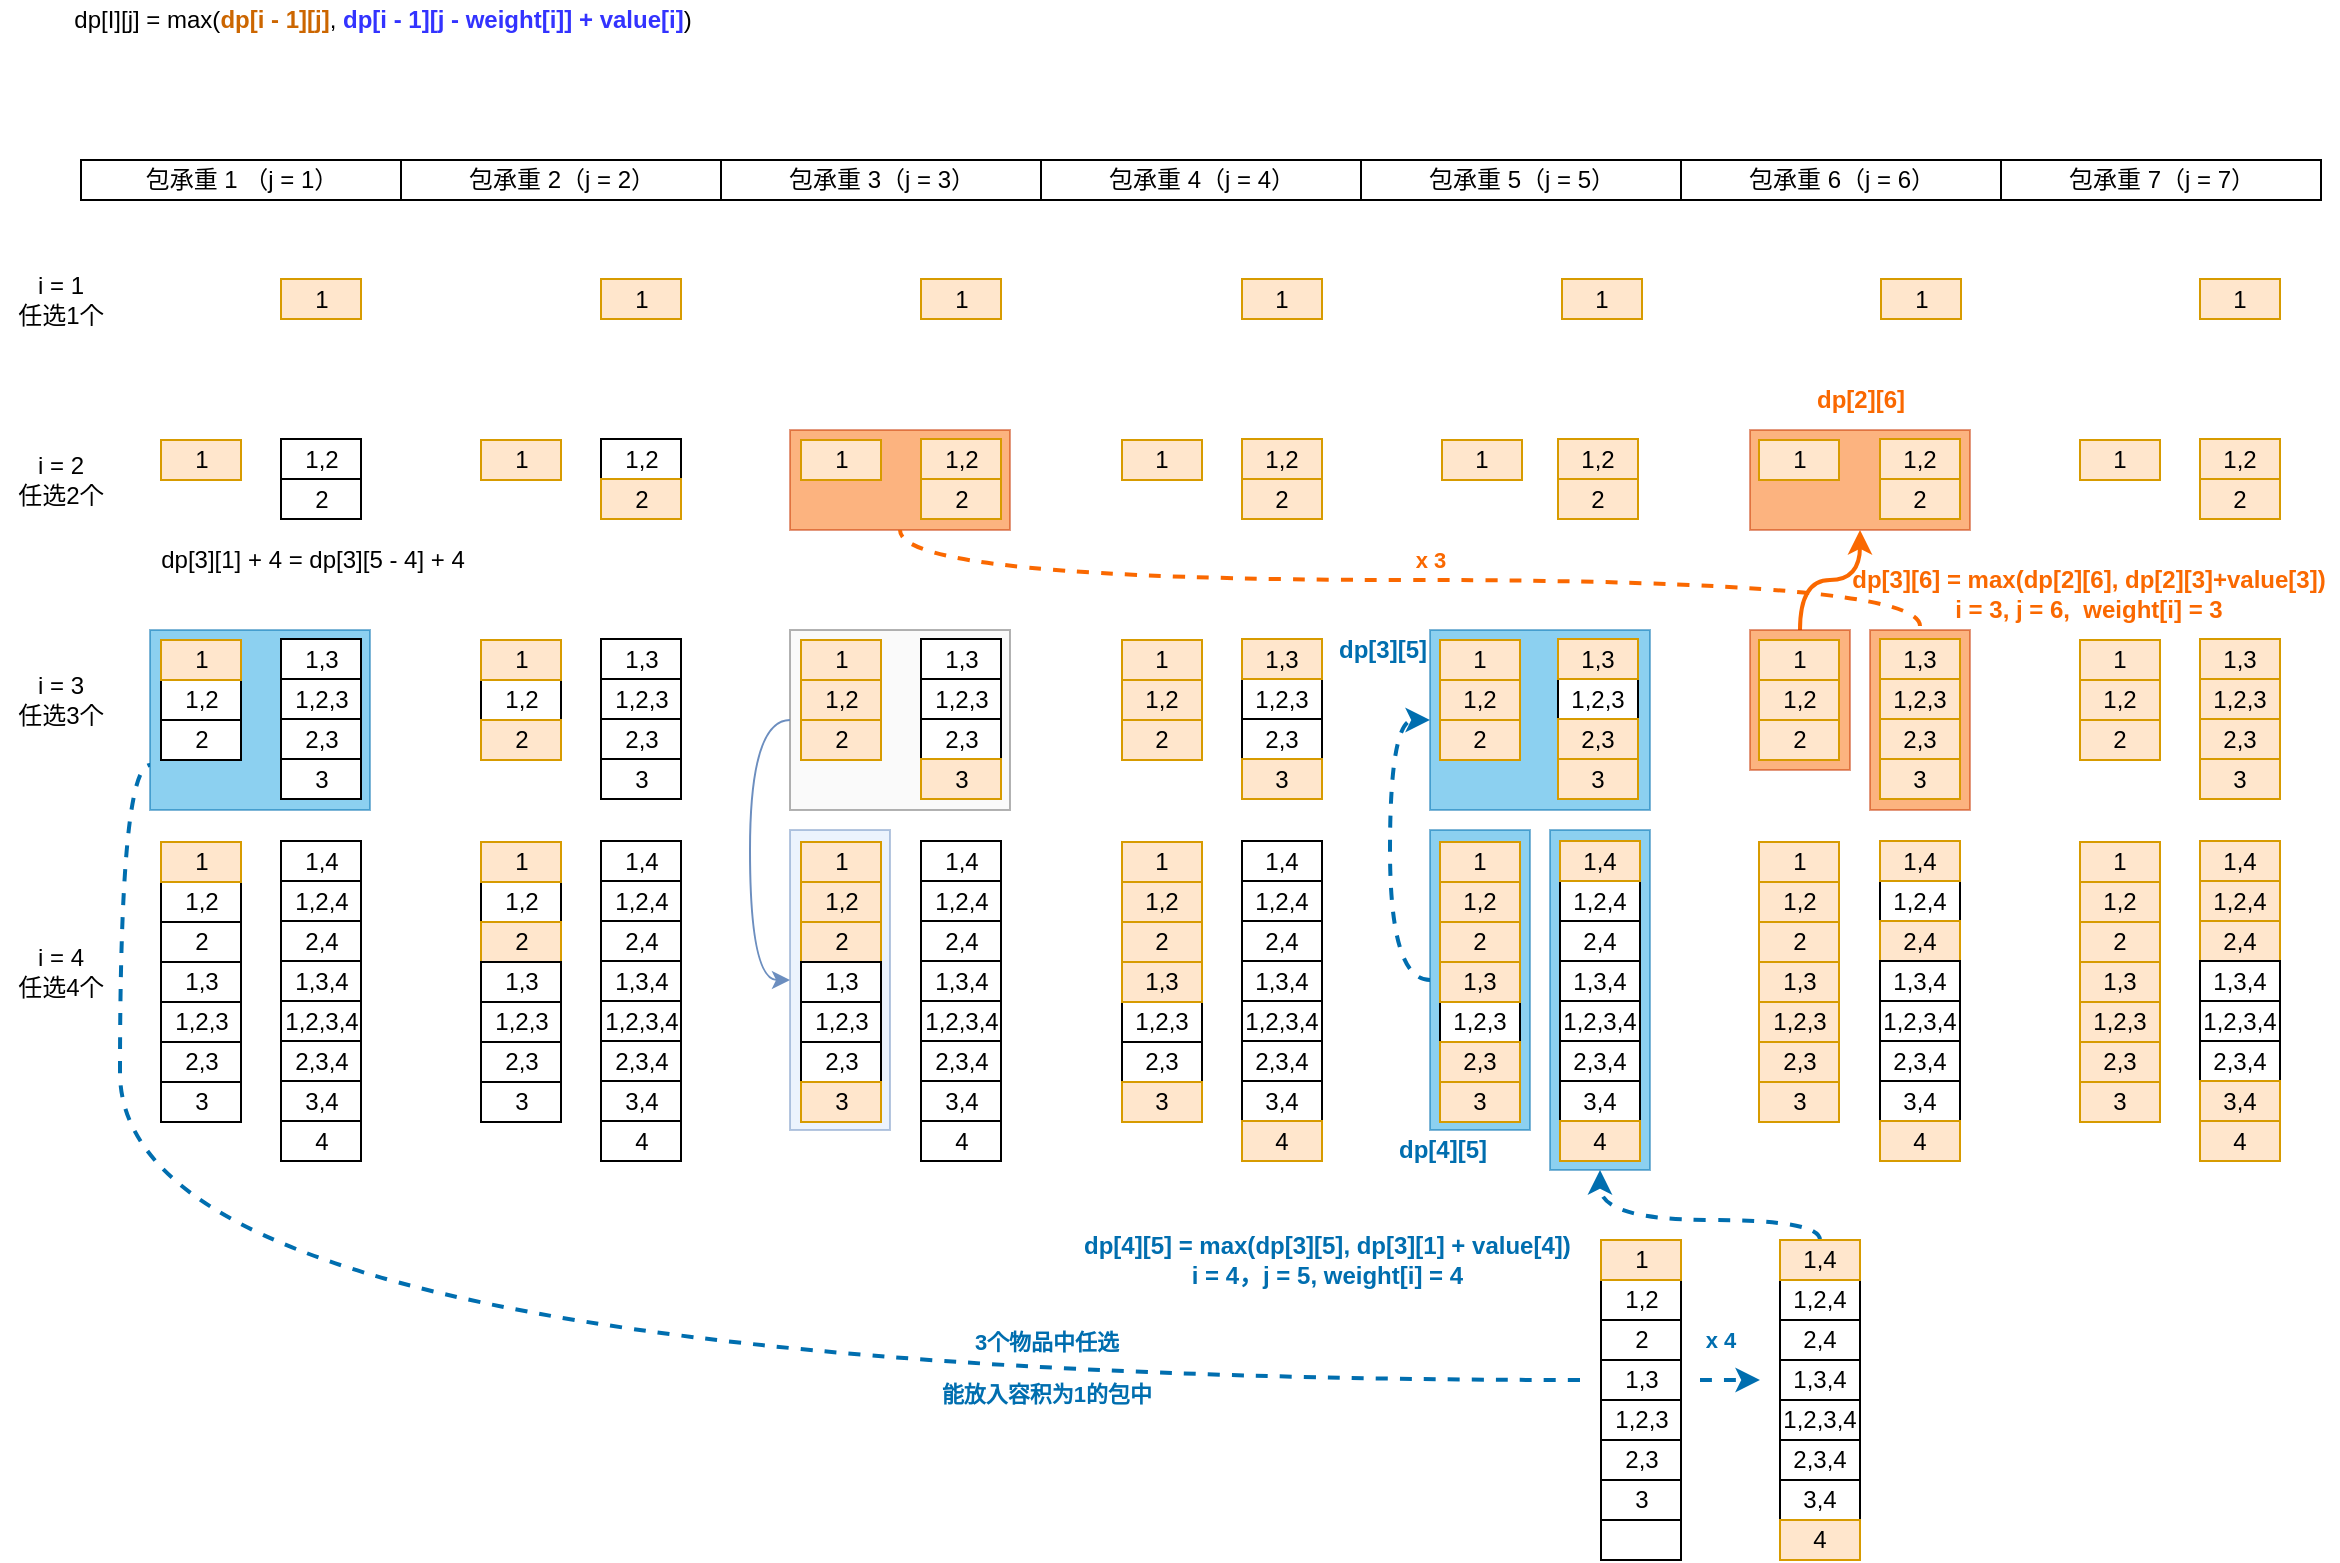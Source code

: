 <mxfile version="16.1.0" type="github">
  <diagram id="vXGA9uWDM5HRdBymqLsh" name="Page-1">
    <mxGraphModel dx="2061" dy="359" grid="1" gridSize="10" guides="1" tooltips="1" connect="1" arrows="1" fold="1" page="1" pageScale="1" pageWidth="1169" pageHeight="827" math="0" shadow="0">
      <root>
        <mxCell id="0" />
        <mxCell id="1" parent="0" />
        <mxCell id="qYEso5ZYe-UhrBeJMv3y-746" value="" style="rounded=0;whiteSpace=wrap;html=1;fillColor=#fa6800;strokeColor=#C73500;opacity=50;fontColor=#000000;" vertex="1" parent="1">
          <mxGeometry x="395" y="1055" width="110" height="50" as="geometry" />
        </mxCell>
        <mxCell id="qYEso5ZYe-UhrBeJMv3y-742" value="" style="rounded=0;whiteSpace=wrap;html=1;fillColor=#fa6800;strokeColor=#C73500;opacity=50;fontColor=#000000;" vertex="1" parent="1">
          <mxGeometry x="875" y="1055" width="110" height="50" as="geometry" />
        </mxCell>
        <mxCell id="qYEso5ZYe-UhrBeJMv3y-739" value="" style="rounded=0;whiteSpace=wrap;html=1;fillColor=#fa6800;strokeColor=#C73500;opacity=50;fontColor=#000000;" vertex="1" parent="1">
          <mxGeometry x="935" y="1155" width="50" height="90" as="geometry" />
        </mxCell>
        <mxCell id="qYEso5ZYe-UhrBeJMv3y-744" style="edgeStyle=orthogonalEdgeStyle;curved=1;rounded=0;orthogonalLoop=1;jettySize=auto;html=1;entryX=0.5;entryY=1;entryDx=0;entryDy=0;fontColor=#000000;strokeColor=#FA6800;strokeWidth=2;" edge="1" parent="1" source="qYEso5ZYe-UhrBeJMv3y-738" target="qYEso5ZYe-UhrBeJMv3y-742">
          <mxGeometry relative="1" as="geometry" />
        </mxCell>
        <mxCell id="qYEso5ZYe-UhrBeJMv3y-738" value="" style="rounded=0;whiteSpace=wrap;html=1;fillColor=#fa6800;strokeColor=#C73500;opacity=50;fontColor=#000000;" vertex="1" parent="1">
          <mxGeometry x="875" y="1155" width="50" height="70" as="geometry" />
        </mxCell>
        <mxCell id="qYEso5ZYe-UhrBeJMv3y-733" value="" style="rounded=0;whiteSpace=wrap;html=1;fillColor=#1ba1e2;strokeColor=#006EAF;opacity=50;fontColor=#ffffff;" vertex="1" parent="1">
          <mxGeometry x="75" y="1155" width="110" height="90" as="geometry" />
        </mxCell>
        <mxCell id="qYEso5ZYe-UhrBeJMv3y-732" value="" style="rounded=0;whiteSpace=wrap;html=1;fillColor=#1ba1e2;strokeColor=#006EAF;opacity=50;fontColor=#ffffff;" vertex="1" parent="1">
          <mxGeometry x="775" y="1255" width="50" height="170" as="geometry" />
        </mxCell>
        <mxCell id="qYEso5ZYe-UhrBeJMv3y-734" style="edgeStyle=orthogonalEdgeStyle;curved=1;rounded=0;orthogonalLoop=1;jettySize=auto;html=1;entryX=0;entryY=0.5;entryDx=0;entryDy=0;fontColor=#000000;strokeColor=#006EAF;exitX=0;exitY=0.5;exitDx=0;exitDy=0;strokeWidth=2;dashed=1;" edge="1" parent="1" source="qYEso5ZYe-UhrBeJMv3y-727" target="qYEso5ZYe-UhrBeJMv3y-726">
          <mxGeometry relative="1" as="geometry" />
        </mxCell>
        <mxCell id="qYEso5ZYe-UhrBeJMv3y-727" value="" style="rounded=0;whiteSpace=wrap;html=1;fillColor=#1ba1e2;strokeColor=#006EAF;opacity=50;fontColor=#ffffff;" vertex="1" parent="1">
          <mxGeometry x="715" y="1255" width="50" height="150" as="geometry" />
        </mxCell>
        <mxCell id="qYEso5ZYe-UhrBeJMv3y-726" value="" style="rounded=0;whiteSpace=wrap;html=1;fillColor=#1ba1e2;strokeColor=#006EAF;opacity=50;fontColor=#ffffff;" vertex="1" parent="1">
          <mxGeometry x="715" y="1155" width="110" height="90" as="geometry" />
        </mxCell>
        <mxCell id="qYEso5ZYe-UhrBeJMv3y-716" value="" style="rounded=0;whiteSpace=wrap;html=1;fillColor=#f5f5f5;strokeColor=#666666;opacity=50;fontColor=#333333;" vertex="1" parent="1">
          <mxGeometry x="395" y="1155" width="110" height="90" as="geometry" />
        </mxCell>
        <mxCell id="qYEso5ZYe-UhrBeJMv3y-717" value="" style="rounded=0;whiteSpace=wrap;html=1;fillColor=#dae8fc;strokeColor=#6c8ebf;opacity=50;" vertex="1" parent="1">
          <mxGeometry x="395" y="1255" width="50" height="150" as="geometry" />
        </mxCell>
        <mxCell id="qYEso5ZYe-UhrBeJMv3y-509" value="1" style="rounded=0;whiteSpace=wrap;html=1;fillColor=#ffe6cc;strokeColor=#d79b00;" vertex="1" parent="1">
          <mxGeometry x="140.5" y="979.5" width="40" height="20" as="geometry" />
        </mxCell>
        <mxCell id="qYEso5ZYe-UhrBeJMv3y-510" value="1,2" style="rounded=0;whiteSpace=wrap;html=1;" vertex="1" parent="1">
          <mxGeometry x="140.5" y="1059.5" width="40" height="20" as="geometry" />
        </mxCell>
        <mxCell id="qYEso5ZYe-UhrBeJMv3y-511" value="2" style="rounded=0;whiteSpace=wrap;html=1;" vertex="1" parent="1">
          <mxGeometry x="140.5" y="1079.5" width="40" height="20" as="geometry" />
        </mxCell>
        <mxCell id="qYEso5ZYe-UhrBeJMv3y-519" value="1" style="rounded=0;whiteSpace=wrap;html=1;fillColor=#ffe6cc;strokeColor=#d79b00;" vertex="1" parent="1">
          <mxGeometry x="80.5" y="1060" width="40" height="20" as="geometry" />
        </mxCell>
        <mxCell id="qYEso5ZYe-UhrBeJMv3y-526" value="1,2" style="rounded=0;whiteSpace=wrap;html=1;" vertex="1" parent="1">
          <mxGeometry x="80.5" y="1180" width="40" height="20" as="geometry" />
        </mxCell>
        <mxCell id="qYEso5ZYe-UhrBeJMv3y-527" value="2" style="rounded=0;whiteSpace=wrap;html=1;" vertex="1" parent="1">
          <mxGeometry x="80.5" y="1200" width="40" height="20" as="geometry" />
        </mxCell>
        <mxCell id="qYEso5ZYe-UhrBeJMv3y-528" value="1" style="rounded=0;whiteSpace=wrap;html=1;fillColor=#ffe6cc;strokeColor=#d79b00;" vertex="1" parent="1">
          <mxGeometry x="80.5" y="1160" width="40" height="20" as="geometry" />
        </mxCell>
        <mxCell id="qYEso5ZYe-UhrBeJMv3y-530" value="1,2,3" style="rounded=0;whiteSpace=wrap;html=1;" vertex="1" parent="1">
          <mxGeometry x="140.5" y="1179.5" width="40" height="20" as="geometry" />
        </mxCell>
        <mxCell id="qYEso5ZYe-UhrBeJMv3y-531" value="2,3" style="rounded=0;whiteSpace=wrap;html=1;" vertex="1" parent="1">
          <mxGeometry x="140.5" y="1199.5" width="40" height="20" as="geometry" />
        </mxCell>
        <mxCell id="qYEso5ZYe-UhrBeJMv3y-532" value="1,3" style="rounded=0;whiteSpace=wrap;html=1;" vertex="1" parent="1">
          <mxGeometry x="140.5" y="1159.5" width="40" height="20" as="geometry" />
        </mxCell>
        <mxCell id="qYEso5ZYe-UhrBeJMv3y-533" value="3" style="rounded=0;whiteSpace=wrap;html=1;" vertex="1" parent="1">
          <mxGeometry x="140.5" y="1219.5" width="40" height="20" as="geometry" />
        </mxCell>
        <mxCell id="qYEso5ZYe-UhrBeJMv3y-534" value="1,2" style="rounded=0;whiteSpace=wrap;html=1;" vertex="1" parent="1">
          <mxGeometry x="80.5" y="1281" width="40" height="20" as="geometry" />
        </mxCell>
        <mxCell id="qYEso5ZYe-UhrBeJMv3y-535" value="2" style="rounded=0;whiteSpace=wrap;html=1;" vertex="1" parent="1">
          <mxGeometry x="80.5" y="1301" width="40" height="20" as="geometry" />
        </mxCell>
        <mxCell id="qYEso5ZYe-UhrBeJMv3y-536" value="1" style="rounded=0;whiteSpace=wrap;html=1;fillColor=#ffe6cc;strokeColor=#d79b00;" vertex="1" parent="1">
          <mxGeometry x="80.5" y="1261" width="40" height="20" as="geometry" />
        </mxCell>
        <mxCell id="qYEso5ZYe-UhrBeJMv3y-537" value="1,2,3" style="rounded=0;whiteSpace=wrap;html=1;" vertex="1" parent="1">
          <mxGeometry x="80.5" y="1341" width="40" height="20" as="geometry" />
        </mxCell>
        <mxCell id="qYEso5ZYe-UhrBeJMv3y-538" value="2,3" style="rounded=0;whiteSpace=wrap;html=1;" vertex="1" parent="1">
          <mxGeometry x="80.5" y="1361" width="40" height="20" as="geometry" />
        </mxCell>
        <mxCell id="qYEso5ZYe-UhrBeJMv3y-539" value="1,3" style="rounded=0;whiteSpace=wrap;html=1;" vertex="1" parent="1">
          <mxGeometry x="80.5" y="1321" width="40" height="20" as="geometry" />
        </mxCell>
        <mxCell id="qYEso5ZYe-UhrBeJMv3y-540" value="3" style="rounded=0;whiteSpace=wrap;html=1;" vertex="1" parent="1">
          <mxGeometry x="80.5" y="1381" width="40" height="20" as="geometry" />
        </mxCell>
        <mxCell id="qYEso5ZYe-UhrBeJMv3y-541" value="1,2,4" style="rounded=0;whiteSpace=wrap;html=1;" vertex="1" parent="1">
          <mxGeometry x="140.5" y="1280.5" width="40" height="20" as="geometry" />
        </mxCell>
        <mxCell id="qYEso5ZYe-UhrBeJMv3y-542" value="2,4" style="rounded=0;whiteSpace=wrap;html=1;" vertex="1" parent="1">
          <mxGeometry x="140.5" y="1300.5" width="40" height="20" as="geometry" />
        </mxCell>
        <mxCell id="qYEso5ZYe-UhrBeJMv3y-543" value="1,4" style="rounded=0;whiteSpace=wrap;html=1;" vertex="1" parent="1">
          <mxGeometry x="140.5" y="1260.5" width="40" height="20" as="geometry" />
        </mxCell>
        <mxCell id="qYEso5ZYe-UhrBeJMv3y-544" value="1,2,3,4" style="rounded=0;whiteSpace=wrap;html=1;" vertex="1" parent="1">
          <mxGeometry x="140.5" y="1340.5" width="40" height="20" as="geometry" />
        </mxCell>
        <mxCell id="qYEso5ZYe-UhrBeJMv3y-545" value="2,3,4" style="rounded=0;whiteSpace=wrap;html=1;" vertex="1" parent="1">
          <mxGeometry x="140.5" y="1360.5" width="40" height="20" as="geometry" />
        </mxCell>
        <mxCell id="qYEso5ZYe-UhrBeJMv3y-546" value="1,3,4" style="rounded=0;whiteSpace=wrap;html=1;" vertex="1" parent="1">
          <mxGeometry x="140.5" y="1320.5" width="40" height="20" as="geometry" />
        </mxCell>
        <mxCell id="qYEso5ZYe-UhrBeJMv3y-547" value="3,4" style="rounded=0;whiteSpace=wrap;html=1;" vertex="1" parent="1">
          <mxGeometry x="140.5" y="1380.5" width="40" height="20" as="geometry" />
        </mxCell>
        <mxCell id="qYEso5ZYe-UhrBeJMv3y-548" value="4" style="rounded=0;whiteSpace=wrap;html=1;" vertex="1" parent="1">
          <mxGeometry x="140.5" y="1400.5" width="40" height="20" as="geometry" />
        </mxCell>
        <mxCell id="qYEso5ZYe-UhrBeJMv3y-549" value="1" style="rounded=0;whiteSpace=wrap;html=1;fillColor=#ffe6cc;strokeColor=#d79b00;" vertex="1" parent="1">
          <mxGeometry x="300.5" y="979.5" width="40" height="20" as="geometry" />
        </mxCell>
        <mxCell id="qYEso5ZYe-UhrBeJMv3y-550" value="1,2" style="rounded=0;whiteSpace=wrap;html=1;" vertex="1" parent="1">
          <mxGeometry x="300.5" y="1059.5" width="40" height="20" as="geometry" />
        </mxCell>
        <mxCell id="qYEso5ZYe-UhrBeJMv3y-551" value="2" style="rounded=0;whiteSpace=wrap;html=1;fillColor=#ffe6cc;strokeColor=#d79b00;" vertex="1" parent="1">
          <mxGeometry x="300.5" y="1079.5" width="40" height="20" as="geometry" />
        </mxCell>
        <mxCell id="qYEso5ZYe-UhrBeJMv3y-552" value="1" style="rounded=0;whiteSpace=wrap;html=1;fillColor=#ffe6cc;strokeColor=#d79b00;" vertex="1" parent="1">
          <mxGeometry x="240.5" y="1060" width="40" height="20" as="geometry" />
        </mxCell>
        <mxCell id="qYEso5ZYe-UhrBeJMv3y-553" value="1,2" style="rounded=0;whiteSpace=wrap;html=1;" vertex="1" parent="1">
          <mxGeometry x="240.5" y="1180" width="40" height="20" as="geometry" />
        </mxCell>
        <mxCell id="qYEso5ZYe-UhrBeJMv3y-554" value="2" style="rounded=0;whiteSpace=wrap;html=1;fillColor=#ffe6cc;strokeColor=#d79b00;" vertex="1" parent="1">
          <mxGeometry x="240.5" y="1200" width="40" height="20" as="geometry" />
        </mxCell>
        <mxCell id="qYEso5ZYe-UhrBeJMv3y-555" value="1" style="rounded=0;whiteSpace=wrap;html=1;fillColor=#ffe6cc;strokeColor=#d79b00;" vertex="1" parent="1">
          <mxGeometry x="240.5" y="1160" width="40" height="20" as="geometry" />
        </mxCell>
        <mxCell id="qYEso5ZYe-UhrBeJMv3y-556" value="1,2,3" style="rounded=0;whiteSpace=wrap;html=1;" vertex="1" parent="1">
          <mxGeometry x="300.5" y="1179.5" width="40" height="20" as="geometry" />
        </mxCell>
        <mxCell id="qYEso5ZYe-UhrBeJMv3y-557" value="2,3" style="rounded=0;whiteSpace=wrap;html=1;" vertex="1" parent="1">
          <mxGeometry x="300.5" y="1199.5" width="40" height="20" as="geometry" />
        </mxCell>
        <mxCell id="qYEso5ZYe-UhrBeJMv3y-558" value="1,3" style="rounded=0;whiteSpace=wrap;html=1;" vertex="1" parent="1">
          <mxGeometry x="300.5" y="1159.5" width="40" height="20" as="geometry" />
        </mxCell>
        <mxCell id="qYEso5ZYe-UhrBeJMv3y-559" value="3" style="rounded=0;whiteSpace=wrap;html=1;" vertex="1" parent="1">
          <mxGeometry x="300.5" y="1219.5" width="40" height="20" as="geometry" />
        </mxCell>
        <mxCell id="qYEso5ZYe-UhrBeJMv3y-560" value="1,2" style="rounded=0;whiteSpace=wrap;html=1;" vertex="1" parent="1">
          <mxGeometry x="240.5" y="1281" width="40" height="20" as="geometry" />
        </mxCell>
        <mxCell id="qYEso5ZYe-UhrBeJMv3y-561" value="2" style="rounded=0;whiteSpace=wrap;html=1;fillColor=#ffe6cc;strokeColor=#d79b00;" vertex="1" parent="1">
          <mxGeometry x="240.5" y="1301" width="40" height="20" as="geometry" />
        </mxCell>
        <mxCell id="qYEso5ZYe-UhrBeJMv3y-562" value="1" style="rounded=0;whiteSpace=wrap;html=1;fillColor=#ffe6cc;strokeColor=#d79b00;" vertex="1" parent="1">
          <mxGeometry x="240.5" y="1261" width="40" height="20" as="geometry" />
        </mxCell>
        <mxCell id="qYEso5ZYe-UhrBeJMv3y-563" value="1,2,3" style="rounded=0;whiteSpace=wrap;html=1;" vertex="1" parent="1">
          <mxGeometry x="240.5" y="1341" width="40" height="20" as="geometry" />
        </mxCell>
        <mxCell id="qYEso5ZYe-UhrBeJMv3y-564" value="2,3" style="rounded=0;whiteSpace=wrap;html=1;" vertex="1" parent="1">
          <mxGeometry x="240.5" y="1361" width="40" height="20" as="geometry" />
        </mxCell>
        <mxCell id="qYEso5ZYe-UhrBeJMv3y-565" value="1,3" style="rounded=0;whiteSpace=wrap;html=1;" vertex="1" parent="1">
          <mxGeometry x="240.5" y="1321" width="40" height="20" as="geometry" />
        </mxCell>
        <mxCell id="qYEso5ZYe-UhrBeJMv3y-566" value="3" style="rounded=0;whiteSpace=wrap;html=1;" vertex="1" parent="1">
          <mxGeometry x="240.5" y="1381" width="40" height="20" as="geometry" />
        </mxCell>
        <mxCell id="qYEso5ZYe-UhrBeJMv3y-567" value="1,2,4" style="rounded=0;whiteSpace=wrap;html=1;" vertex="1" parent="1">
          <mxGeometry x="300.5" y="1280.5" width="40" height="20" as="geometry" />
        </mxCell>
        <mxCell id="qYEso5ZYe-UhrBeJMv3y-568" value="2,4" style="rounded=0;whiteSpace=wrap;html=1;" vertex="1" parent="1">
          <mxGeometry x="300.5" y="1300.5" width="40" height="20" as="geometry" />
        </mxCell>
        <mxCell id="qYEso5ZYe-UhrBeJMv3y-569" value="1,4" style="rounded=0;whiteSpace=wrap;html=1;" vertex="1" parent="1">
          <mxGeometry x="300.5" y="1260.5" width="40" height="20" as="geometry" />
        </mxCell>
        <mxCell id="qYEso5ZYe-UhrBeJMv3y-570" value="1,2,3,4" style="rounded=0;whiteSpace=wrap;html=1;" vertex="1" parent="1">
          <mxGeometry x="300.5" y="1340.5" width="40" height="20" as="geometry" />
        </mxCell>
        <mxCell id="qYEso5ZYe-UhrBeJMv3y-571" value="2,3,4" style="rounded=0;whiteSpace=wrap;html=1;" vertex="1" parent="1">
          <mxGeometry x="300.5" y="1360.5" width="40" height="20" as="geometry" />
        </mxCell>
        <mxCell id="qYEso5ZYe-UhrBeJMv3y-572" value="1,3,4" style="rounded=0;whiteSpace=wrap;html=1;" vertex="1" parent="1">
          <mxGeometry x="300.5" y="1320.5" width="40" height="20" as="geometry" />
        </mxCell>
        <mxCell id="qYEso5ZYe-UhrBeJMv3y-573" value="3,4" style="rounded=0;whiteSpace=wrap;html=1;" vertex="1" parent="1">
          <mxGeometry x="300.5" y="1380.5" width="40" height="20" as="geometry" />
        </mxCell>
        <mxCell id="qYEso5ZYe-UhrBeJMv3y-574" value="4" style="rounded=0;whiteSpace=wrap;html=1;" vertex="1" parent="1">
          <mxGeometry x="300.5" y="1400.5" width="40" height="20" as="geometry" />
        </mxCell>
        <mxCell id="qYEso5ZYe-UhrBeJMv3y-575" value="1" style="rounded=0;whiteSpace=wrap;html=1;fillColor=#ffe6cc;strokeColor=#d79b00;" vertex="1" parent="1">
          <mxGeometry x="460.5" y="979.5" width="40" height="20" as="geometry" />
        </mxCell>
        <mxCell id="qYEso5ZYe-UhrBeJMv3y-576" value="1,2" style="rounded=0;whiteSpace=wrap;html=1;fillColor=#ffe6cc;strokeColor=#d79b00;" vertex="1" parent="1">
          <mxGeometry x="460.5" y="1059.5" width="40" height="20" as="geometry" />
        </mxCell>
        <mxCell id="qYEso5ZYe-UhrBeJMv3y-577" value="2" style="rounded=0;whiteSpace=wrap;html=1;fillColor=#ffe6cc;strokeColor=#d79b00;" vertex="1" parent="1">
          <mxGeometry x="460.5" y="1079.5" width="40" height="20" as="geometry" />
        </mxCell>
        <mxCell id="qYEso5ZYe-UhrBeJMv3y-578" value="1" style="rounded=0;whiteSpace=wrap;html=1;fillColor=#ffe6cc;strokeColor=#d79b00;" vertex="1" parent="1">
          <mxGeometry x="400.5" y="1060" width="40" height="20" as="geometry" />
        </mxCell>
        <mxCell id="qYEso5ZYe-UhrBeJMv3y-579" value="1,2" style="rounded=0;whiteSpace=wrap;html=1;fillColor=#ffe6cc;strokeColor=#d79b00;" vertex="1" parent="1">
          <mxGeometry x="400.5" y="1180" width="40" height="20" as="geometry" />
        </mxCell>
        <mxCell id="qYEso5ZYe-UhrBeJMv3y-580" value="2" style="rounded=0;whiteSpace=wrap;html=1;fillColor=#ffe6cc;strokeColor=#d79b00;" vertex="1" parent="1">
          <mxGeometry x="400.5" y="1200" width="40" height="20" as="geometry" />
        </mxCell>
        <mxCell id="qYEso5ZYe-UhrBeJMv3y-581" value="1" style="rounded=0;whiteSpace=wrap;html=1;fillColor=#ffe6cc;strokeColor=#d79b00;" vertex="1" parent="1">
          <mxGeometry x="400.5" y="1160" width="40" height="20" as="geometry" />
        </mxCell>
        <mxCell id="qYEso5ZYe-UhrBeJMv3y-582" value="1,2,3" style="rounded=0;whiteSpace=wrap;html=1;" vertex="1" parent="1">
          <mxGeometry x="460.5" y="1179.5" width="40" height="20" as="geometry" />
        </mxCell>
        <mxCell id="qYEso5ZYe-UhrBeJMv3y-583" value="2,3" style="rounded=0;whiteSpace=wrap;html=1;" vertex="1" parent="1">
          <mxGeometry x="460.5" y="1199.5" width="40" height="20" as="geometry" />
        </mxCell>
        <mxCell id="qYEso5ZYe-UhrBeJMv3y-584" value="1,3" style="rounded=0;whiteSpace=wrap;html=1;" vertex="1" parent="1">
          <mxGeometry x="460.5" y="1159.5" width="40" height="20" as="geometry" />
        </mxCell>
        <mxCell id="qYEso5ZYe-UhrBeJMv3y-585" value="3" style="rounded=0;whiteSpace=wrap;html=1;fillColor=#ffe6cc;strokeColor=#d79b00;" vertex="1" parent="1">
          <mxGeometry x="460.5" y="1219.5" width="40" height="20" as="geometry" />
        </mxCell>
        <mxCell id="qYEso5ZYe-UhrBeJMv3y-586" value="1,2" style="rounded=0;whiteSpace=wrap;html=1;fillColor=#ffe6cc;strokeColor=#d79b00;" vertex="1" parent="1">
          <mxGeometry x="400.5" y="1281" width="40" height="20" as="geometry" />
        </mxCell>
        <mxCell id="qYEso5ZYe-UhrBeJMv3y-587" value="2" style="rounded=0;whiteSpace=wrap;html=1;fillColor=#ffe6cc;strokeColor=#d79b00;" vertex="1" parent="1">
          <mxGeometry x="400.5" y="1301" width="40" height="20" as="geometry" />
        </mxCell>
        <mxCell id="qYEso5ZYe-UhrBeJMv3y-588" value="1" style="rounded=0;whiteSpace=wrap;html=1;fillColor=#ffe6cc;strokeColor=#d79b00;" vertex="1" parent="1">
          <mxGeometry x="400.5" y="1261" width="40" height="20" as="geometry" />
        </mxCell>
        <mxCell id="qYEso5ZYe-UhrBeJMv3y-589" value="1,2,3" style="rounded=0;whiteSpace=wrap;html=1;" vertex="1" parent="1">
          <mxGeometry x="400.5" y="1341" width="40" height="20" as="geometry" />
        </mxCell>
        <mxCell id="qYEso5ZYe-UhrBeJMv3y-590" value="2,3" style="rounded=0;whiteSpace=wrap;html=1;" vertex="1" parent="1">
          <mxGeometry x="400.5" y="1361" width="40" height="20" as="geometry" />
        </mxCell>
        <mxCell id="qYEso5ZYe-UhrBeJMv3y-591" value="1,3" style="rounded=0;whiteSpace=wrap;html=1;" vertex="1" parent="1">
          <mxGeometry x="400.5" y="1321" width="40" height="20" as="geometry" />
        </mxCell>
        <mxCell id="qYEso5ZYe-UhrBeJMv3y-592" value="3" style="rounded=0;whiteSpace=wrap;html=1;fillColor=#ffe6cc;strokeColor=#d79b00;" vertex="1" parent="1">
          <mxGeometry x="400.5" y="1381" width="40" height="20" as="geometry" />
        </mxCell>
        <mxCell id="qYEso5ZYe-UhrBeJMv3y-593" value="1,2,4" style="rounded=0;whiteSpace=wrap;html=1;" vertex="1" parent="1">
          <mxGeometry x="460.5" y="1280.5" width="40" height="20" as="geometry" />
        </mxCell>
        <mxCell id="qYEso5ZYe-UhrBeJMv3y-594" value="2,4" style="rounded=0;whiteSpace=wrap;html=1;" vertex="1" parent="1">
          <mxGeometry x="460.5" y="1300.5" width="40" height="20" as="geometry" />
        </mxCell>
        <mxCell id="qYEso5ZYe-UhrBeJMv3y-595" value="1,4" style="rounded=0;whiteSpace=wrap;html=1;" vertex="1" parent="1">
          <mxGeometry x="460.5" y="1260.5" width="40" height="20" as="geometry" />
        </mxCell>
        <mxCell id="qYEso5ZYe-UhrBeJMv3y-596" value="1,2,3,4" style="rounded=0;whiteSpace=wrap;html=1;" vertex="1" parent="1">
          <mxGeometry x="460.5" y="1340.5" width="40" height="20" as="geometry" />
        </mxCell>
        <mxCell id="qYEso5ZYe-UhrBeJMv3y-597" value="2,3,4" style="rounded=0;whiteSpace=wrap;html=1;" vertex="1" parent="1">
          <mxGeometry x="460.5" y="1360.5" width="40" height="20" as="geometry" />
        </mxCell>
        <mxCell id="qYEso5ZYe-UhrBeJMv3y-598" value="1,3,4" style="rounded=0;whiteSpace=wrap;html=1;" vertex="1" parent="1">
          <mxGeometry x="460.5" y="1320.5" width="40" height="20" as="geometry" />
        </mxCell>
        <mxCell id="qYEso5ZYe-UhrBeJMv3y-599" value="3,4" style="rounded=0;whiteSpace=wrap;html=1;" vertex="1" parent="1">
          <mxGeometry x="460.5" y="1380.5" width="40" height="20" as="geometry" />
        </mxCell>
        <mxCell id="qYEso5ZYe-UhrBeJMv3y-600" value="4" style="rounded=0;whiteSpace=wrap;html=1;" vertex="1" parent="1">
          <mxGeometry x="460.5" y="1400.5" width="40" height="20" as="geometry" />
        </mxCell>
        <mxCell id="qYEso5ZYe-UhrBeJMv3y-601" value="1" style="rounded=0;whiteSpace=wrap;html=1;fillColor=#ffe6cc;strokeColor=#d79b00;" vertex="1" parent="1">
          <mxGeometry x="621" y="979.5" width="40" height="20" as="geometry" />
        </mxCell>
        <mxCell id="qYEso5ZYe-UhrBeJMv3y-602" value="1,2" style="rounded=0;whiteSpace=wrap;html=1;fillColor=#ffe6cc;strokeColor=#d79b00;" vertex="1" parent="1">
          <mxGeometry x="621" y="1059.5" width="40" height="20" as="geometry" />
        </mxCell>
        <mxCell id="qYEso5ZYe-UhrBeJMv3y-603" value="2" style="rounded=0;whiteSpace=wrap;html=1;fillColor=#ffe6cc;strokeColor=#d79b00;" vertex="1" parent="1">
          <mxGeometry x="621" y="1079.5" width="40" height="20" as="geometry" />
        </mxCell>
        <mxCell id="qYEso5ZYe-UhrBeJMv3y-604" value="1" style="rounded=0;whiteSpace=wrap;html=1;fillColor=#ffe6cc;strokeColor=#d79b00;" vertex="1" parent="1">
          <mxGeometry x="561" y="1060" width="40" height="20" as="geometry" />
        </mxCell>
        <mxCell id="qYEso5ZYe-UhrBeJMv3y-605" value="1,2" style="rounded=0;whiteSpace=wrap;html=1;fillColor=#ffe6cc;strokeColor=#d79b00;" vertex="1" parent="1">
          <mxGeometry x="561" y="1180" width="40" height="20" as="geometry" />
        </mxCell>
        <mxCell id="qYEso5ZYe-UhrBeJMv3y-606" value="2" style="rounded=0;whiteSpace=wrap;html=1;fillColor=#ffe6cc;strokeColor=#d79b00;" vertex="1" parent="1">
          <mxGeometry x="561" y="1200" width="40" height="20" as="geometry" />
        </mxCell>
        <mxCell id="qYEso5ZYe-UhrBeJMv3y-607" value="1" style="rounded=0;whiteSpace=wrap;html=1;fillColor=#ffe6cc;strokeColor=#d79b00;" vertex="1" parent="1">
          <mxGeometry x="561" y="1160" width="40" height="20" as="geometry" />
        </mxCell>
        <mxCell id="qYEso5ZYe-UhrBeJMv3y-608" value="1,2,3" style="rounded=0;whiteSpace=wrap;html=1;" vertex="1" parent="1">
          <mxGeometry x="621" y="1179.5" width="40" height="20" as="geometry" />
        </mxCell>
        <mxCell id="qYEso5ZYe-UhrBeJMv3y-609" value="2,3" style="rounded=0;whiteSpace=wrap;html=1;" vertex="1" parent="1">
          <mxGeometry x="621" y="1199.5" width="40" height="20" as="geometry" />
        </mxCell>
        <mxCell id="qYEso5ZYe-UhrBeJMv3y-610" value="1,3" style="rounded=0;whiteSpace=wrap;html=1;fillColor=#ffe6cc;strokeColor=#d79b00;" vertex="1" parent="1">
          <mxGeometry x="621" y="1159.5" width="40" height="20" as="geometry" />
        </mxCell>
        <mxCell id="qYEso5ZYe-UhrBeJMv3y-611" value="3" style="rounded=0;whiteSpace=wrap;html=1;fillColor=#ffe6cc;strokeColor=#d79b00;" vertex="1" parent="1">
          <mxGeometry x="621" y="1219.5" width="40" height="20" as="geometry" />
        </mxCell>
        <mxCell id="qYEso5ZYe-UhrBeJMv3y-612" value="1,2" style="rounded=0;whiteSpace=wrap;html=1;fillColor=#ffe6cc;strokeColor=#d79b00;" vertex="1" parent="1">
          <mxGeometry x="561" y="1281" width="40" height="20" as="geometry" />
        </mxCell>
        <mxCell id="qYEso5ZYe-UhrBeJMv3y-613" value="2" style="rounded=0;whiteSpace=wrap;html=1;fillColor=#ffe6cc;strokeColor=#d79b00;" vertex="1" parent="1">
          <mxGeometry x="561" y="1301" width="40" height="20" as="geometry" />
        </mxCell>
        <mxCell id="qYEso5ZYe-UhrBeJMv3y-614" value="1" style="rounded=0;whiteSpace=wrap;html=1;fillColor=#ffe6cc;strokeColor=#d79b00;" vertex="1" parent="1">
          <mxGeometry x="561" y="1261" width="40" height="20" as="geometry" />
        </mxCell>
        <mxCell id="qYEso5ZYe-UhrBeJMv3y-615" value="1,2,3" style="rounded=0;whiteSpace=wrap;html=1;" vertex="1" parent="1">
          <mxGeometry x="561" y="1341" width="40" height="20" as="geometry" />
        </mxCell>
        <mxCell id="qYEso5ZYe-UhrBeJMv3y-616" value="2,3" style="rounded=0;whiteSpace=wrap;html=1;" vertex="1" parent="1">
          <mxGeometry x="561" y="1361" width="40" height="20" as="geometry" />
        </mxCell>
        <mxCell id="qYEso5ZYe-UhrBeJMv3y-617" value="1,3" style="rounded=0;whiteSpace=wrap;html=1;fillColor=#ffe6cc;strokeColor=#d79b00;" vertex="1" parent="1">
          <mxGeometry x="561" y="1321" width="40" height="20" as="geometry" />
        </mxCell>
        <mxCell id="qYEso5ZYe-UhrBeJMv3y-618" value="3" style="rounded=0;whiteSpace=wrap;html=1;fillColor=#ffe6cc;strokeColor=#d79b00;" vertex="1" parent="1">
          <mxGeometry x="561" y="1381" width="40" height="20" as="geometry" />
        </mxCell>
        <mxCell id="qYEso5ZYe-UhrBeJMv3y-619" value="1,2,4" style="rounded=0;whiteSpace=wrap;html=1;" vertex="1" parent="1">
          <mxGeometry x="621" y="1280.5" width="40" height="20" as="geometry" />
        </mxCell>
        <mxCell id="qYEso5ZYe-UhrBeJMv3y-620" value="2,4" style="rounded=0;whiteSpace=wrap;html=1;" vertex="1" parent="1">
          <mxGeometry x="621" y="1300.5" width="40" height="20" as="geometry" />
        </mxCell>
        <mxCell id="qYEso5ZYe-UhrBeJMv3y-621" value="1,4" style="rounded=0;whiteSpace=wrap;html=1;" vertex="1" parent="1">
          <mxGeometry x="621" y="1260.5" width="40" height="20" as="geometry" />
        </mxCell>
        <mxCell id="qYEso5ZYe-UhrBeJMv3y-622" value="1,2,3,4" style="rounded=0;whiteSpace=wrap;html=1;" vertex="1" parent="1">
          <mxGeometry x="621" y="1340.5" width="40" height="20" as="geometry" />
        </mxCell>
        <mxCell id="qYEso5ZYe-UhrBeJMv3y-623" value="2,3,4" style="rounded=0;whiteSpace=wrap;html=1;" vertex="1" parent="1">
          <mxGeometry x="621" y="1360.5" width="40" height="20" as="geometry" />
        </mxCell>
        <mxCell id="qYEso5ZYe-UhrBeJMv3y-624" value="1,3,4" style="rounded=0;whiteSpace=wrap;html=1;" vertex="1" parent="1">
          <mxGeometry x="621" y="1320.5" width="40" height="20" as="geometry" />
        </mxCell>
        <mxCell id="qYEso5ZYe-UhrBeJMv3y-625" value="3,4" style="rounded=0;whiteSpace=wrap;html=1;" vertex="1" parent="1">
          <mxGeometry x="621" y="1380.5" width="40" height="20" as="geometry" />
        </mxCell>
        <mxCell id="qYEso5ZYe-UhrBeJMv3y-626" value="4" style="rounded=0;whiteSpace=wrap;html=1;fillColor=#ffe6cc;strokeColor=#d79b00;" vertex="1" parent="1">
          <mxGeometry x="621" y="1400.5" width="40" height="20" as="geometry" />
        </mxCell>
        <mxCell id="qYEso5ZYe-UhrBeJMv3y-627" value="1" style="rounded=0;whiteSpace=wrap;html=1;fillColor=#ffe6cc;strokeColor=#d79b00;" vertex="1" parent="1">
          <mxGeometry x="781" y="979.5" width="40" height="20" as="geometry" />
        </mxCell>
        <mxCell id="qYEso5ZYe-UhrBeJMv3y-628" value="1,2" style="rounded=0;whiteSpace=wrap;html=1;fillColor=#ffe6cc;strokeColor=#d79b00;" vertex="1" parent="1">
          <mxGeometry x="779" y="1059.5" width="40" height="20" as="geometry" />
        </mxCell>
        <mxCell id="qYEso5ZYe-UhrBeJMv3y-629" value="2" style="rounded=0;whiteSpace=wrap;html=1;fillColor=#ffe6cc;strokeColor=#d79b00;" vertex="1" parent="1">
          <mxGeometry x="779" y="1079.5" width="40" height="20" as="geometry" />
        </mxCell>
        <mxCell id="qYEso5ZYe-UhrBeJMv3y-630" value="1" style="rounded=0;whiteSpace=wrap;html=1;fillColor=#ffe6cc;strokeColor=#d79b00;" vertex="1" parent="1">
          <mxGeometry x="721" y="1060" width="40" height="20" as="geometry" />
        </mxCell>
        <mxCell id="qYEso5ZYe-UhrBeJMv3y-631" value="1,2" style="rounded=0;whiteSpace=wrap;html=1;fillColor=#ffe6cc;strokeColor=#d79b00;" vertex="1" parent="1">
          <mxGeometry x="720" y="1180" width="40" height="20" as="geometry" />
        </mxCell>
        <mxCell id="qYEso5ZYe-UhrBeJMv3y-632" value="2" style="rounded=0;whiteSpace=wrap;html=1;fillColor=#ffe6cc;strokeColor=#d79b00;" vertex="1" parent="1">
          <mxGeometry x="720" y="1200" width="40" height="20" as="geometry" />
        </mxCell>
        <mxCell id="qYEso5ZYe-UhrBeJMv3y-633" value="1" style="rounded=0;whiteSpace=wrap;html=1;fillColor=#ffe6cc;strokeColor=#d79b00;" vertex="1" parent="1">
          <mxGeometry x="720" y="1160" width="40" height="20" as="geometry" />
        </mxCell>
        <mxCell id="qYEso5ZYe-UhrBeJMv3y-634" value="1,2,3" style="rounded=0;whiteSpace=wrap;html=1;" vertex="1" parent="1">
          <mxGeometry x="779" y="1179.5" width="40" height="20" as="geometry" />
        </mxCell>
        <mxCell id="qYEso5ZYe-UhrBeJMv3y-635" value="2,3" style="rounded=0;whiteSpace=wrap;html=1;fillColor=#ffe6cc;strokeColor=#d79b00;" vertex="1" parent="1">
          <mxGeometry x="779" y="1199.5" width="40" height="20" as="geometry" />
        </mxCell>
        <mxCell id="qYEso5ZYe-UhrBeJMv3y-636" value="1,3" style="rounded=0;whiteSpace=wrap;html=1;fillColor=#ffe6cc;strokeColor=#d79b00;" vertex="1" parent="1">
          <mxGeometry x="779" y="1159.5" width="40" height="20" as="geometry" />
        </mxCell>
        <mxCell id="qYEso5ZYe-UhrBeJMv3y-637" value="3" style="rounded=0;whiteSpace=wrap;html=1;fillColor=#ffe6cc;strokeColor=#d79b00;" vertex="1" parent="1">
          <mxGeometry x="779" y="1219.5" width="40" height="20" as="geometry" />
        </mxCell>
        <mxCell id="qYEso5ZYe-UhrBeJMv3y-638" value="1,2" style="rounded=0;whiteSpace=wrap;html=1;fillColor=#ffe6cc;strokeColor=#d79b00;" vertex="1" parent="1">
          <mxGeometry x="720" y="1281" width="40" height="20" as="geometry" />
        </mxCell>
        <mxCell id="qYEso5ZYe-UhrBeJMv3y-639" value="2" style="rounded=0;whiteSpace=wrap;html=1;fillColor=#ffe6cc;strokeColor=#d79b00;" vertex="1" parent="1">
          <mxGeometry x="720" y="1301" width="40" height="20" as="geometry" />
        </mxCell>
        <mxCell id="qYEso5ZYe-UhrBeJMv3y-640" value="1" style="rounded=0;whiteSpace=wrap;html=1;fillColor=#ffe6cc;strokeColor=#d79b00;" vertex="1" parent="1">
          <mxGeometry x="720" y="1261" width="40" height="20" as="geometry" />
        </mxCell>
        <mxCell id="qYEso5ZYe-UhrBeJMv3y-641" value="1,2,3" style="rounded=0;whiteSpace=wrap;html=1;" vertex="1" parent="1">
          <mxGeometry x="720" y="1341" width="40" height="20" as="geometry" />
        </mxCell>
        <mxCell id="qYEso5ZYe-UhrBeJMv3y-642" value="2,3" style="rounded=0;whiteSpace=wrap;html=1;fillColor=#ffe6cc;strokeColor=#d79b00;" vertex="1" parent="1">
          <mxGeometry x="720" y="1361" width="40" height="20" as="geometry" />
        </mxCell>
        <mxCell id="qYEso5ZYe-UhrBeJMv3y-643" value="1,3" style="rounded=0;whiteSpace=wrap;html=1;fillColor=#ffe6cc;strokeColor=#d79b00;" vertex="1" parent="1">
          <mxGeometry x="720" y="1321" width="40" height="20" as="geometry" />
        </mxCell>
        <mxCell id="qYEso5ZYe-UhrBeJMv3y-644" value="3" style="rounded=0;whiteSpace=wrap;html=1;fillColor=#ffe6cc;strokeColor=#d79b00;" vertex="1" parent="1">
          <mxGeometry x="720" y="1381" width="40" height="20" as="geometry" />
        </mxCell>
        <mxCell id="qYEso5ZYe-UhrBeJMv3y-645" value="1,2,4" style="rounded=0;whiteSpace=wrap;html=1;" vertex="1" parent="1">
          <mxGeometry x="780" y="1280.5" width="40" height="20" as="geometry" />
        </mxCell>
        <mxCell id="qYEso5ZYe-UhrBeJMv3y-646" value="2,4" style="rounded=0;whiteSpace=wrap;html=1;" vertex="1" parent="1">
          <mxGeometry x="780" y="1300.5" width="40" height="20" as="geometry" />
        </mxCell>
        <mxCell id="qYEso5ZYe-UhrBeJMv3y-647" value="1,4" style="rounded=0;whiteSpace=wrap;html=1;fillColor=#ffe6cc;strokeColor=#d79b00;" vertex="1" parent="1">
          <mxGeometry x="780" y="1260.5" width="40" height="20" as="geometry" />
        </mxCell>
        <mxCell id="qYEso5ZYe-UhrBeJMv3y-648" value="1,2,3,4" style="rounded=0;whiteSpace=wrap;html=1;" vertex="1" parent="1">
          <mxGeometry x="780" y="1340.5" width="40" height="20" as="geometry" />
        </mxCell>
        <mxCell id="qYEso5ZYe-UhrBeJMv3y-649" value="2,3,4" style="rounded=0;whiteSpace=wrap;html=1;" vertex="1" parent="1">
          <mxGeometry x="780" y="1360.5" width="40" height="20" as="geometry" />
        </mxCell>
        <mxCell id="qYEso5ZYe-UhrBeJMv3y-650" value="1,3,4" style="rounded=0;whiteSpace=wrap;html=1;" vertex="1" parent="1">
          <mxGeometry x="780" y="1320.5" width="40" height="20" as="geometry" />
        </mxCell>
        <mxCell id="qYEso5ZYe-UhrBeJMv3y-651" value="3,4" style="rounded=0;whiteSpace=wrap;html=1;" vertex="1" parent="1">
          <mxGeometry x="780" y="1380.5" width="40" height="20" as="geometry" />
        </mxCell>
        <mxCell id="qYEso5ZYe-UhrBeJMv3y-652" value="4" style="rounded=0;whiteSpace=wrap;html=1;fillColor=#ffe6cc;strokeColor=#d79b00;" vertex="1" parent="1">
          <mxGeometry x="780" y="1400.5" width="40" height="20" as="geometry" />
        </mxCell>
        <mxCell id="qYEso5ZYe-UhrBeJMv3y-653" value="包承重 1 （j = 1）" style="rounded=0;whiteSpace=wrap;html=1;" vertex="1" parent="1">
          <mxGeometry x="40.5" y="920" width="160" height="20" as="geometry" />
        </mxCell>
        <mxCell id="qYEso5ZYe-UhrBeJMv3y-654" value="包承重 2（j = 2）" style="rounded=0;whiteSpace=wrap;html=1;" vertex="1" parent="1">
          <mxGeometry x="200.5" y="920" width="160" height="20" as="geometry" />
        </mxCell>
        <mxCell id="qYEso5ZYe-UhrBeJMv3y-655" value="包承重 3（j = 3）" style="rounded=0;whiteSpace=wrap;html=1;" vertex="1" parent="1">
          <mxGeometry x="360.5" y="920" width="160" height="20" as="geometry" />
        </mxCell>
        <mxCell id="qYEso5ZYe-UhrBeJMv3y-656" value="包承重 4（j = 4）" style="rounded=0;whiteSpace=wrap;html=1;" vertex="1" parent="1">
          <mxGeometry x="520.5" y="920" width="160" height="20" as="geometry" />
        </mxCell>
        <mxCell id="qYEso5ZYe-UhrBeJMv3y-657" value="包承重 5（j = 5）" style="rounded=0;whiteSpace=wrap;html=1;" vertex="1" parent="1">
          <mxGeometry x="680.5" y="920" width="160" height="20" as="geometry" />
        </mxCell>
        <mxCell id="qYEso5ZYe-UhrBeJMv3y-658" value="包承重 6（j = 6）" style="rounded=0;whiteSpace=wrap;html=1;" vertex="1" parent="1">
          <mxGeometry x="840.5" y="920" width="160" height="20" as="geometry" />
        </mxCell>
        <mxCell id="qYEso5ZYe-UhrBeJMv3y-659" value="1" style="rounded=0;whiteSpace=wrap;html=1;fillColor=#ffe6cc;strokeColor=#d79b00;" vertex="1" parent="1">
          <mxGeometry x="940.5" y="979.5" width="40" height="20" as="geometry" />
        </mxCell>
        <mxCell id="qYEso5ZYe-UhrBeJMv3y-660" value="1,2" style="rounded=0;whiteSpace=wrap;html=1;fillColor=#ffe6cc;strokeColor=#d79b00;" vertex="1" parent="1">
          <mxGeometry x="940" y="1059.5" width="40" height="20" as="geometry" />
        </mxCell>
        <mxCell id="qYEso5ZYe-UhrBeJMv3y-661" value="2" style="rounded=0;whiteSpace=wrap;html=1;fillColor=#ffe6cc;strokeColor=#d79b00;" vertex="1" parent="1">
          <mxGeometry x="940" y="1079.5" width="40" height="20" as="geometry" />
        </mxCell>
        <mxCell id="qYEso5ZYe-UhrBeJMv3y-662" value="1" style="rounded=0;whiteSpace=wrap;html=1;fillColor=#ffe6cc;strokeColor=#d79b00;" vertex="1" parent="1">
          <mxGeometry x="879.5" y="1060" width="40" height="20" as="geometry" />
        </mxCell>
        <mxCell id="qYEso5ZYe-UhrBeJMv3y-663" value="1,2" style="rounded=0;whiteSpace=wrap;html=1;fillColor=#ffe6cc;strokeColor=#d79b00;" vertex="1" parent="1">
          <mxGeometry x="879.5" y="1180" width="40" height="20" as="geometry" />
        </mxCell>
        <mxCell id="qYEso5ZYe-UhrBeJMv3y-664" value="2" style="rounded=0;whiteSpace=wrap;html=1;fillColor=#ffe6cc;strokeColor=#d79b00;" vertex="1" parent="1">
          <mxGeometry x="879.5" y="1200" width="40" height="20" as="geometry" />
        </mxCell>
        <mxCell id="qYEso5ZYe-UhrBeJMv3y-665" value="1" style="rounded=0;whiteSpace=wrap;html=1;fillColor=#ffe6cc;strokeColor=#d79b00;" vertex="1" parent="1">
          <mxGeometry x="879.5" y="1160" width="40" height="20" as="geometry" />
        </mxCell>
        <mxCell id="qYEso5ZYe-UhrBeJMv3y-747" style="edgeStyle=orthogonalEdgeStyle;curved=1;rounded=0;orthogonalLoop=1;jettySize=auto;html=1;entryX=0.5;entryY=1;entryDx=0;entryDy=0;fontColor=#000000;strokeColor=#FA6800;dashed=1;endArrow=none;endFill=0;strokeWidth=2;" edge="1" parent="1" target="qYEso5ZYe-UhrBeJMv3y-746">
          <mxGeometry relative="1" as="geometry">
            <mxPoint x="960" y="1153" as="sourcePoint" />
            <Array as="points">
              <mxPoint x="960" y="1130" />
              <mxPoint x="450" y="1130" />
            </Array>
          </mxGeometry>
        </mxCell>
        <mxCell id="qYEso5ZYe-UhrBeJMv3y-748" value="x 3" style="edgeLabel;html=1;align=center;verticalAlign=middle;resizable=0;points=[];fontColor=#FA6800;fontStyle=1" vertex="1" connectable="0" parent="qYEso5ZYe-UhrBeJMv3y-747">
          <mxGeometry x="-0.032" y="-3" relative="1" as="geometry">
            <mxPoint x="2" y="-7" as="offset" />
          </mxGeometry>
        </mxCell>
        <mxCell id="qYEso5ZYe-UhrBeJMv3y-666" value="1,2,3" style="rounded=0;whiteSpace=wrap;html=1;fillColor=#ffe6cc;strokeColor=#d79b00;" vertex="1" parent="1">
          <mxGeometry x="940" y="1179.5" width="40" height="20" as="geometry" />
        </mxCell>
        <mxCell id="qYEso5ZYe-UhrBeJMv3y-667" value="2,3" style="rounded=0;whiteSpace=wrap;html=1;fillColor=#ffe6cc;strokeColor=#d79b00;" vertex="1" parent="1">
          <mxGeometry x="940" y="1199.5" width="40" height="20" as="geometry" />
        </mxCell>
        <mxCell id="qYEso5ZYe-UhrBeJMv3y-668" value="1,3" style="rounded=0;whiteSpace=wrap;html=1;fillColor=#ffe6cc;strokeColor=#d79b00;" vertex="1" parent="1">
          <mxGeometry x="940" y="1159.5" width="40" height="20" as="geometry" />
        </mxCell>
        <mxCell id="qYEso5ZYe-UhrBeJMv3y-669" value="3" style="rounded=0;whiteSpace=wrap;html=1;fillColor=#ffe6cc;strokeColor=#d79b00;" vertex="1" parent="1">
          <mxGeometry x="940" y="1219.5" width="40" height="20" as="geometry" />
        </mxCell>
        <mxCell id="qYEso5ZYe-UhrBeJMv3y-670" value="1,2" style="rounded=0;whiteSpace=wrap;html=1;fillColor=#ffe6cc;strokeColor=#d79b00;" vertex="1" parent="1">
          <mxGeometry x="879.5" y="1281" width="40" height="20" as="geometry" />
        </mxCell>
        <mxCell id="qYEso5ZYe-UhrBeJMv3y-671" value="2" style="rounded=0;whiteSpace=wrap;html=1;fillColor=#ffe6cc;strokeColor=#d79b00;" vertex="1" parent="1">
          <mxGeometry x="879.5" y="1301" width="40" height="20" as="geometry" />
        </mxCell>
        <mxCell id="qYEso5ZYe-UhrBeJMv3y-672" value="1" style="rounded=0;whiteSpace=wrap;html=1;fillColor=#ffe6cc;strokeColor=#d79b00;" vertex="1" parent="1">
          <mxGeometry x="879.5" y="1261" width="40" height="20" as="geometry" />
        </mxCell>
        <mxCell id="qYEso5ZYe-UhrBeJMv3y-673" value="1,2,3" style="rounded=0;whiteSpace=wrap;html=1;fillColor=#ffe6cc;strokeColor=#d79b00;" vertex="1" parent="1">
          <mxGeometry x="879.5" y="1341" width="40" height="20" as="geometry" />
        </mxCell>
        <mxCell id="qYEso5ZYe-UhrBeJMv3y-674" value="2,3" style="rounded=0;whiteSpace=wrap;html=1;fillColor=#ffe6cc;strokeColor=#d79b00;" vertex="1" parent="1">
          <mxGeometry x="879.5" y="1361" width="40" height="20" as="geometry" />
        </mxCell>
        <mxCell id="qYEso5ZYe-UhrBeJMv3y-675" value="1,3" style="rounded=0;whiteSpace=wrap;html=1;fillColor=#ffe6cc;strokeColor=#d79b00;" vertex="1" parent="1">
          <mxGeometry x="879.5" y="1321" width="40" height="20" as="geometry" />
        </mxCell>
        <mxCell id="qYEso5ZYe-UhrBeJMv3y-676" value="3" style="rounded=0;whiteSpace=wrap;html=1;fillColor=#ffe6cc;strokeColor=#d79b00;" vertex="1" parent="1">
          <mxGeometry x="879.5" y="1381" width="40" height="20" as="geometry" />
        </mxCell>
        <mxCell id="qYEso5ZYe-UhrBeJMv3y-677" value="1,2,4" style="rounded=0;whiteSpace=wrap;html=1;" vertex="1" parent="1">
          <mxGeometry x="940" y="1280.5" width="40" height="20" as="geometry" />
        </mxCell>
        <mxCell id="qYEso5ZYe-UhrBeJMv3y-678" value="2,4" style="rounded=0;whiteSpace=wrap;html=1;fillColor=#ffe6cc;strokeColor=#d79b00;" vertex="1" parent="1">
          <mxGeometry x="940" y="1300.5" width="40" height="20" as="geometry" />
        </mxCell>
        <mxCell id="qYEso5ZYe-UhrBeJMv3y-679" value="1,4" style="rounded=0;whiteSpace=wrap;html=1;fillColor=#ffe6cc;strokeColor=#d79b00;" vertex="1" parent="1">
          <mxGeometry x="940" y="1260.5" width="40" height="20" as="geometry" />
        </mxCell>
        <mxCell id="qYEso5ZYe-UhrBeJMv3y-680" value="1,2,3,4" style="rounded=0;whiteSpace=wrap;html=1;" vertex="1" parent="1">
          <mxGeometry x="940" y="1340.5" width="40" height="20" as="geometry" />
        </mxCell>
        <mxCell id="qYEso5ZYe-UhrBeJMv3y-681" value="2,3,4" style="rounded=0;whiteSpace=wrap;html=1;" vertex="1" parent="1">
          <mxGeometry x="940" y="1360.5" width="40" height="20" as="geometry" />
        </mxCell>
        <mxCell id="qYEso5ZYe-UhrBeJMv3y-682" value="1,3,4" style="rounded=0;whiteSpace=wrap;html=1;" vertex="1" parent="1">
          <mxGeometry x="940" y="1320.5" width="40" height="20" as="geometry" />
        </mxCell>
        <mxCell id="qYEso5ZYe-UhrBeJMv3y-683" value="3,4" style="rounded=0;whiteSpace=wrap;html=1;" vertex="1" parent="1">
          <mxGeometry x="940" y="1380.5" width="40" height="20" as="geometry" />
        </mxCell>
        <mxCell id="qYEso5ZYe-UhrBeJMv3y-684" value="4" style="rounded=0;whiteSpace=wrap;html=1;fillColor=#ffe6cc;strokeColor=#d79b00;" vertex="1" parent="1">
          <mxGeometry x="940" y="1400.5" width="40" height="20" as="geometry" />
        </mxCell>
        <mxCell id="qYEso5ZYe-UhrBeJMv3y-689" value="包承重 7（j = 7）" style="rounded=0;whiteSpace=wrap;html=1;" vertex="1" parent="1">
          <mxGeometry x="1000.5" y="920" width="160" height="20" as="geometry" />
        </mxCell>
        <mxCell id="qYEso5ZYe-UhrBeJMv3y-690" value="1" style="rounded=0;whiteSpace=wrap;html=1;fillColor=#ffe6cc;strokeColor=#d79b00;" vertex="1" parent="1">
          <mxGeometry x="1100" y="979.5" width="40" height="20" as="geometry" />
        </mxCell>
        <mxCell id="qYEso5ZYe-UhrBeJMv3y-691" value="1,2" style="rounded=0;whiteSpace=wrap;html=1;fillColor=#ffe6cc;strokeColor=#d79b00;" vertex="1" parent="1">
          <mxGeometry x="1100" y="1059.5" width="40" height="20" as="geometry" />
        </mxCell>
        <mxCell id="qYEso5ZYe-UhrBeJMv3y-692" value="2" style="rounded=0;whiteSpace=wrap;html=1;fillColor=#ffe6cc;strokeColor=#d79b00;" vertex="1" parent="1">
          <mxGeometry x="1100" y="1079.5" width="40" height="20" as="geometry" />
        </mxCell>
        <mxCell id="qYEso5ZYe-UhrBeJMv3y-693" value="1" style="rounded=0;whiteSpace=wrap;html=1;fillColor=#ffe6cc;strokeColor=#d79b00;" vertex="1" parent="1">
          <mxGeometry x="1040" y="1060" width="40" height="20" as="geometry" />
        </mxCell>
        <mxCell id="qYEso5ZYe-UhrBeJMv3y-694" value="1,2" style="rounded=0;whiteSpace=wrap;html=1;fillColor=#ffe6cc;strokeColor=#d79b00;" vertex="1" parent="1">
          <mxGeometry x="1040" y="1180" width="40" height="20" as="geometry" />
        </mxCell>
        <mxCell id="qYEso5ZYe-UhrBeJMv3y-695" value="2" style="rounded=0;whiteSpace=wrap;html=1;fillColor=#ffe6cc;strokeColor=#d79b00;" vertex="1" parent="1">
          <mxGeometry x="1040" y="1200" width="40" height="20" as="geometry" />
        </mxCell>
        <mxCell id="qYEso5ZYe-UhrBeJMv3y-696" value="1" style="rounded=0;whiteSpace=wrap;html=1;fillColor=#ffe6cc;strokeColor=#d79b00;" vertex="1" parent="1">
          <mxGeometry x="1040" y="1160" width="40" height="20" as="geometry" />
        </mxCell>
        <mxCell id="qYEso5ZYe-UhrBeJMv3y-697" value="1,2,3" style="rounded=0;whiteSpace=wrap;html=1;fillColor=#ffe6cc;strokeColor=#d79b00;" vertex="1" parent="1">
          <mxGeometry x="1100" y="1179.5" width="40" height="20" as="geometry" />
        </mxCell>
        <mxCell id="qYEso5ZYe-UhrBeJMv3y-698" value="2,3" style="rounded=0;whiteSpace=wrap;html=1;fillColor=#ffe6cc;strokeColor=#d79b00;" vertex="1" parent="1">
          <mxGeometry x="1100" y="1199.5" width="40" height="20" as="geometry" />
        </mxCell>
        <mxCell id="qYEso5ZYe-UhrBeJMv3y-699" value="1,3" style="rounded=0;whiteSpace=wrap;html=1;fillColor=#ffe6cc;strokeColor=#d79b00;" vertex="1" parent="1">
          <mxGeometry x="1100" y="1159.5" width="40" height="20" as="geometry" />
        </mxCell>
        <mxCell id="qYEso5ZYe-UhrBeJMv3y-700" value="3" style="rounded=0;whiteSpace=wrap;html=1;fillColor=#ffe6cc;strokeColor=#d79b00;" vertex="1" parent="1">
          <mxGeometry x="1100" y="1219.5" width="40" height="20" as="geometry" />
        </mxCell>
        <mxCell id="qYEso5ZYe-UhrBeJMv3y-701" value="1,2" style="rounded=0;whiteSpace=wrap;html=1;fillColor=#ffe6cc;strokeColor=#d79b00;" vertex="1" parent="1">
          <mxGeometry x="1040" y="1281" width="40" height="20" as="geometry" />
        </mxCell>
        <mxCell id="qYEso5ZYe-UhrBeJMv3y-702" value="2" style="rounded=0;whiteSpace=wrap;html=1;fillColor=#ffe6cc;strokeColor=#d79b00;" vertex="1" parent="1">
          <mxGeometry x="1040" y="1301" width="40" height="20" as="geometry" />
        </mxCell>
        <mxCell id="qYEso5ZYe-UhrBeJMv3y-703" value="1" style="rounded=0;whiteSpace=wrap;html=1;fillColor=#ffe6cc;strokeColor=#d79b00;" vertex="1" parent="1">
          <mxGeometry x="1040" y="1261" width="40" height="20" as="geometry" />
        </mxCell>
        <mxCell id="qYEso5ZYe-UhrBeJMv3y-704" value="1,2,3" style="rounded=0;whiteSpace=wrap;html=1;fillColor=#ffe6cc;strokeColor=#d79b00;" vertex="1" parent="1">
          <mxGeometry x="1040" y="1341" width="40" height="20" as="geometry" />
        </mxCell>
        <mxCell id="qYEso5ZYe-UhrBeJMv3y-705" value="2,3" style="rounded=0;whiteSpace=wrap;html=1;fillColor=#ffe6cc;strokeColor=#d79b00;" vertex="1" parent="1">
          <mxGeometry x="1040" y="1361" width="40" height="20" as="geometry" />
        </mxCell>
        <mxCell id="qYEso5ZYe-UhrBeJMv3y-706" value="1,3" style="rounded=0;whiteSpace=wrap;html=1;fillColor=#ffe6cc;strokeColor=#d79b00;" vertex="1" parent="1">
          <mxGeometry x="1040" y="1321" width="40" height="20" as="geometry" />
        </mxCell>
        <mxCell id="qYEso5ZYe-UhrBeJMv3y-707" value="3" style="rounded=0;whiteSpace=wrap;html=1;fillColor=#ffe6cc;strokeColor=#d79b00;" vertex="1" parent="1">
          <mxGeometry x="1040" y="1381" width="40" height="20" as="geometry" />
        </mxCell>
        <mxCell id="qYEso5ZYe-UhrBeJMv3y-708" value="1,2,4" style="rounded=0;whiteSpace=wrap;html=1;fillColor=#ffe6cc;strokeColor=#d79b00;" vertex="1" parent="1">
          <mxGeometry x="1100" y="1280.5" width="40" height="20" as="geometry" />
        </mxCell>
        <mxCell id="qYEso5ZYe-UhrBeJMv3y-709" value="2,4" style="rounded=0;whiteSpace=wrap;html=1;fillColor=#ffe6cc;strokeColor=#d79b00;" vertex="1" parent="1">
          <mxGeometry x="1100" y="1300.5" width="40" height="20" as="geometry" />
        </mxCell>
        <mxCell id="qYEso5ZYe-UhrBeJMv3y-710" value="1,4" style="rounded=0;whiteSpace=wrap;html=1;fillColor=#ffe6cc;strokeColor=#d79b00;" vertex="1" parent="1">
          <mxGeometry x="1100" y="1260.5" width="40" height="20" as="geometry" />
        </mxCell>
        <mxCell id="qYEso5ZYe-UhrBeJMv3y-711" value="1,2,3,4" style="rounded=0;whiteSpace=wrap;html=1;" vertex="1" parent="1">
          <mxGeometry x="1100" y="1340.5" width="40" height="20" as="geometry" />
        </mxCell>
        <mxCell id="qYEso5ZYe-UhrBeJMv3y-712" value="2,3,4" style="rounded=0;whiteSpace=wrap;html=1;" vertex="1" parent="1">
          <mxGeometry x="1100" y="1360.5" width="40" height="20" as="geometry" />
        </mxCell>
        <mxCell id="qYEso5ZYe-UhrBeJMv3y-713" value="1,3,4" style="rounded=0;whiteSpace=wrap;html=1;" vertex="1" parent="1">
          <mxGeometry x="1100" y="1320.5" width="40" height="20" as="geometry" />
        </mxCell>
        <mxCell id="qYEso5ZYe-UhrBeJMv3y-714" value="3,4" style="rounded=0;whiteSpace=wrap;html=1;fillColor=#ffe6cc;strokeColor=#d79b00;" vertex="1" parent="1">
          <mxGeometry x="1100" y="1380.5" width="40" height="20" as="geometry" />
        </mxCell>
        <mxCell id="qYEso5ZYe-UhrBeJMv3y-715" value="4" style="rounded=0;whiteSpace=wrap;html=1;fillColor=#ffe6cc;strokeColor=#d79b00;" vertex="1" parent="1">
          <mxGeometry x="1100" y="1400.5" width="40" height="20" as="geometry" />
        </mxCell>
        <mxCell id="qYEso5ZYe-UhrBeJMv3y-718" style="edgeStyle=orthogonalEdgeStyle;curved=1;rounded=0;orthogonalLoop=1;jettySize=auto;html=1;entryX=0;entryY=0.5;entryDx=0;entryDy=0;exitX=0;exitY=0.5;exitDx=0;exitDy=0;strokeColor=#6C8EBF;" edge="1" parent="1" source="qYEso5ZYe-UhrBeJMv3y-716" target="qYEso5ZYe-UhrBeJMv3y-717">
          <mxGeometry relative="1" as="geometry" />
        </mxCell>
        <mxCell id="qYEso5ZYe-UhrBeJMv3y-720" value="dp[I][j] = max(&lt;b&gt;&lt;font color=&quot;#cc6600&quot;&gt;dp[i&amp;nbsp;- 1][j]&lt;/font&gt;&lt;/b&gt;, &lt;b&gt;&lt;font color=&quot;#3333ff&quot;&gt;dp[i - 1][j - weight[i]] + value[i]&lt;/font&gt;&lt;/b&gt;)" style="text;html=1;align=center;verticalAlign=middle;resizable=0;points=[];autosize=1;strokeColor=none;fillColor=none;" vertex="1" parent="1">
          <mxGeometry x="30.5" y="840" width="320" height="20" as="geometry" />
        </mxCell>
        <mxCell id="qYEso5ZYe-UhrBeJMv3y-729" value="&lt;font&gt;dp[3][5]&lt;/font&gt;" style="text;html=1;align=center;verticalAlign=middle;resizable=0;points=[];autosize=1;strokeColor=none;fillColor=none;fontColor=#006EAF;fontStyle=1" vertex="1" parent="1">
          <mxGeometry x="661" y="1155" width="60" height="20" as="geometry" />
        </mxCell>
        <mxCell id="qYEso5ZYe-UhrBeJMv3y-730" value="&lt;font&gt;dp[4][5]&lt;/font&gt;" style="text;html=1;align=center;verticalAlign=middle;resizable=0;points=[];autosize=1;strokeColor=none;fillColor=none;fontColor=#006EAF;fontStyle=1" vertex="1" parent="1">
          <mxGeometry x="690.5" y="1405" width="60" height="20" as="geometry" />
        </mxCell>
        <mxCell id="qYEso5ZYe-UhrBeJMv3y-731" value="&lt;font color=&quot;#000000&quot;&gt;dp[3][1] + 4 = dp[3][5 - 4] + 4&lt;/font&gt;" style="text;html=1;align=center;verticalAlign=middle;resizable=0;points=[];autosize=1;strokeColor=none;fillColor=none;fontColor=#3333FF;" vertex="1" parent="1">
          <mxGeometry x="70.5" y="1110" width="170" height="20" as="geometry" />
        </mxCell>
        <mxCell id="qYEso5ZYe-UhrBeJMv3y-736" style="edgeStyle=orthogonalEdgeStyle;curved=1;rounded=0;orthogonalLoop=1;jettySize=auto;html=1;fontColor=#000000;strokeColor=#006EAF;entryX=0;entryY=0.75;entryDx=0;entryDy=0;endArrow=none;endFill=0;dashed=1;strokeWidth=2;" edge="1" parent="1" target="qYEso5ZYe-UhrBeJMv3y-733">
          <mxGeometry relative="1" as="geometry">
            <mxPoint x="790" y="1530" as="sourcePoint" />
            <mxPoint x="130" y="1260" as="targetPoint" />
            <Array as="points">
              <mxPoint x="60" y="1530" />
              <mxPoint x="60" y="1223" />
            </Array>
          </mxGeometry>
        </mxCell>
        <mxCell id="qYEso5ZYe-UhrBeJMv3y-786" value="3个物品中任选&lt;br&gt;&lt;br&gt;能放入容积为1的包中" style="edgeLabel;html=1;align=center;verticalAlign=middle;resizable=0;points=[];fontColor=#006EAF;labelBackgroundColor=none;fontStyle=1" vertex="1" connectable="0" parent="qYEso5ZYe-UhrBeJMv3y-736">
          <mxGeometry x="-0.493" y="-6" relative="1" as="geometry">
            <mxPoint as="offset" />
          </mxGeometry>
        </mxCell>
        <mxCell id="qYEso5ZYe-UhrBeJMv3y-745" value="dp[2][6]" style="text;html=1;align=center;verticalAlign=middle;resizable=0;points=[];autosize=1;strokeColor=none;fillColor=none;fontColor=#FA6800;fontStyle=1" vertex="1" parent="1">
          <mxGeometry x="900" y="1030" width="60" height="20" as="geometry" />
        </mxCell>
        <mxCell id="qYEso5ZYe-UhrBeJMv3y-750" value="1,2,4" style="rounded=0;whiteSpace=wrap;html=1;" vertex="1" parent="1">
          <mxGeometry x="890" y="1480" width="40" height="20" as="geometry" />
        </mxCell>
        <mxCell id="qYEso5ZYe-UhrBeJMv3y-751" value="2,4" style="rounded=0;whiteSpace=wrap;html=1;" vertex="1" parent="1">
          <mxGeometry x="890" y="1500" width="40" height="20" as="geometry" />
        </mxCell>
        <mxCell id="qYEso5ZYe-UhrBeJMv3y-783" style="edgeStyle=orthogonalEdgeStyle;curved=1;rounded=0;orthogonalLoop=1;jettySize=auto;html=1;entryX=0.5;entryY=1;entryDx=0;entryDy=0;fontColor=#000000;strokeColor=#006EAF;strokeWidth=2;dashed=1;" edge="1" parent="1" source="qYEso5ZYe-UhrBeJMv3y-752" target="qYEso5ZYe-UhrBeJMv3y-732">
          <mxGeometry relative="1" as="geometry">
            <Array as="points">
              <mxPoint x="910" y="1450" />
              <mxPoint x="800" y="1450" />
            </Array>
          </mxGeometry>
        </mxCell>
        <mxCell id="qYEso5ZYe-UhrBeJMv3y-752" value="1,4" style="rounded=0;whiteSpace=wrap;html=1;fillColor=#ffe6cc;strokeColor=#d79b00;" vertex="1" parent="1">
          <mxGeometry x="890" y="1460" width="40" height="20" as="geometry" />
        </mxCell>
        <mxCell id="qYEso5ZYe-UhrBeJMv3y-753" value="1,2,3,4" style="rounded=0;whiteSpace=wrap;html=1;" vertex="1" parent="1">
          <mxGeometry x="890" y="1540" width="40" height="20" as="geometry" />
        </mxCell>
        <mxCell id="qYEso5ZYe-UhrBeJMv3y-754" value="2,3,4" style="rounded=0;whiteSpace=wrap;html=1;" vertex="1" parent="1">
          <mxGeometry x="890" y="1560" width="40" height="20" as="geometry" />
        </mxCell>
        <mxCell id="qYEso5ZYe-UhrBeJMv3y-755" value="1,3,4" style="rounded=0;whiteSpace=wrap;html=1;" vertex="1" parent="1">
          <mxGeometry x="890" y="1520" width="40" height="20" as="geometry" />
        </mxCell>
        <mxCell id="qYEso5ZYe-UhrBeJMv3y-756" value="3,4" style="rounded=0;whiteSpace=wrap;html=1;" vertex="1" parent="1">
          <mxGeometry x="890" y="1580" width="40" height="20" as="geometry" />
        </mxCell>
        <mxCell id="qYEso5ZYe-UhrBeJMv3y-757" value="4" style="rounded=0;whiteSpace=wrap;html=1;fillColor=#ffe6cc;strokeColor=#d79b00;" vertex="1" parent="1">
          <mxGeometry x="890" y="1600" width="40" height="20" as="geometry" />
        </mxCell>
        <mxCell id="qYEso5ZYe-UhrBeJMv3y-758" value="1,2" style="rounded=0;whiteSpace=wrap;html=1;" vertex="1" parent="1">
          <mxGeometry x="800.5" y="1480" width="40" height="20" as="geometry" />
        </mxCell>
        <mxCell id="qYEso5ZYe-UhrBeJMv3y-759" value="2" style="rounded=0;whiteSpace=wrap;html=1;" vertex="1" parent="1">
          <mxGeometry x="800.5" y="1500" width="40" height="20" as="geometry" />
        </mxCell>
        <mxCell id="qYEso5ZYe-UhrBeJMv3y-780" style="edgeStyle=orthogonalEdgeStyle;rounded=0;orthogonalLoop=1;jettySize=auto;html=1;fontColor=#000000;strokeColor=#006EAF;curved=1;strokeWidth=2;dashed=1;" edge="1" parent="1">
          <mxGeometry relative="1" as="geometry">
            <mxPoint x="850" y="1530" as="sourcePoint" />
            <mxPoint x="880" y="1530" as="targetPoint" />
          </mxGeometry>
        </mxCell>
        <mxCell id="qYEso5ZYe-UhrBeJMv3y-781" value="x 4" style="edgeLabel;html=1;align=center;verticalAlign=middle;resizable=0;points=[];fontColor=#006EAF;fontStyle=1" vertex="1" connectable="0" parent="qYEso5ZYe-UhrBeJMv3y-780">
          <mxGeometry x="-0.423" y="4" relative="1" as="geometry">
            <mxPoint x="1" y="-16" as="offset" />
          </mxGeometry>
        </mxCell>
        <mxCell id="qYEso5ZYe-UhrBeJMv3y-761" value="1,2,3" style="rounded=0;whiteSpace=wrap;html=1;" vertex="1" parent="1">
          <mxGeometry x="800.5" y="1540" width="40" height="20" as="geometry" />
        </mxCell>
        <mxCell id="qYEso5ZYe-UhrBeJMv3y-762" value="2,3" style="rounded=0;whiteSpace=wrap;html=1;" vertex="1" parent="1">
          <mxGeometry x="800.5" y="1560" width="40" height="20" as="geometry" />
        </mxCell>
        <mxCell id="qYEso5ZYe-UhrBeJMv3y-763" value="1,3" style="rounded=0;whiteSpace=wrap;html=1;" vertex="1" parent="1">
          <mxGeometry x="800.5" y="1520" width="40" height="20" as="geometry" />
        </mxCell>
        <mxCell id="qYEso5ZYe-UhrBeJMv3y-764" value="3" style="rounded=0;whiteSpace=wrap;html=1;" vertex="1" parent="1">
          <mxGeometry x="800.5" y="1580" width="40" height="20" as="geometry" />
        </mxCell>
        <mxCell id="qYEso5ZYe-UhrBeJMv3y-779" value="" style="rounded=0;whiteSpace=wrap;html=1;" vertex="1" parent="1">
          <mxGeometry x="800.5" y="1600" width="40" height="20" as="geometry" />
        </mxCell>
        <mxCell id="qYEso5ZYe-UhrBeJMv3y-784" value="1" style="rounded=0;whiteSpace=wrap;html=1;fillColor=#ffe6cc;strokeColor=#d79b00;" vertex="1" parent="1">
          <mxGeometry x="800.5" y="1460" width="40" height="20" as="geometry" />
        </mxCell>
        <mxCell id="qYEso5ZYe-UhrBeJMv3y-788" value="&lt;font&gt;dp[3][6] = max(&lt;/font&gt;&lt;span&gt;dp[2][6]&lt;/span&gt;&lt;font&gt;, dp[2][3]+&lt;/font&gt;&lt;span&gt;value[3]&lt;/span&gt;&lt;font&gt;)&lt;br&gt;&lt;/font&gt;&lt;span&gt;i = 3, j = 6,&amp;nbsp; weight[i] = 3&lt;/span&gt;&lt;font&gt;&lt;br&gt;&lt;/font&gt;" style="text;html=1;align=center;verticalAlign=middle;resizable=0;points=[];autosize=1;strokeColor=none;fillColor=none;fontColor=#FA6800;fontStyle=1" vertex="1" parent="1">
          <mxGeometry x="919" y="1122" width="250" height="30" as="geometry" />
        </mxCell>
        <mxCell id="qYEso5ZYe-UhrBeJMv3y-789" value="&lt;font&gt;dp[4][5] = max(&lt;/font&gt;&lt;span style=&quot;&quot;&gt;dp[3][5]&lt;/span&gt;&lt;font&gt;, dp[3][1] + value[4])&lt;br&gt;&lt;div style=&quot;text-align: center&quot;&gt;&lt;span&gt;i = 4，j = 5, weight[i] = 4&lt;/span&gt;&lt;/div&gt;&lt;/font&gt;" style="text;html=1;align=left;verticalAlign=middle;resizable=0;points=[];autosize=1;strokeColor=none;fillColor=none;fontColor=#006EAF;fontStyle=1" vertex="1" parent="1">
          <mxGeometry x="540" y="1455" width="260" height="30" as="geometry" />
        </mxCell>
        <mxCell id="qYEso5ZYe-UhrBeJMv3y-791" value="i = 1&lt;br&gt;任选1个" style="text;html=1;align=center;verticalAlign=middle;resizable=0;points=[];autosize=1;strokeColor=none;fillColor=none;fontColor=#000000;" vertex="1" parent="1">
          <mxGeometry y="974.5" width="60" height="30" as="geometry" />
        </mxCell>
        <mxCell id="qYEso5ZYe-UhrBeJMv3y-792" value="i = 2&lt;br&gt;任选2个" style="text;html=1;align=center;verticalAlign=middle;resizable=0;points=[];autosize=1;strokeColor=none;fillColor=none;fontColor=#000000;" vertex="1" parent="1">
          <mxGeometry y="1065" width="60" height="30" as="geometry" />
        </mxCell>
        <mxCell id="qYEso5ZYe-UhrBeJMv3y-793" value="i = 3&lt;br&gt;任选3个" style="text;html=1;align=center;verticalAlign=middle;resizable=0;points=[];autosize=1;strokeColor=none;fillColor=none;fontColor=#000000;" vertex="1" parent="1">
          <mxGeometry y="1174.5" width="60" height="30" as="geometry" />
        </mxCell>
        <mxCell id="qYEso5ZYe-UhrBeJMv3y-794" value="i = 4&lt;br&gt;任选4个" style="text;html=1;align=center;verticalAlign=middle;resizable=0;points=[];autosize=1;strokeColor=none;fillColor=none;fontColor=#000000;" vertex="1" parent="1">
          <mxGeometry y="1310.5" width="60" height="30" as="geometry" />
        </mxCell>
      </root>
    </mxGraphModel>
  </diagram>
</mxfile>
